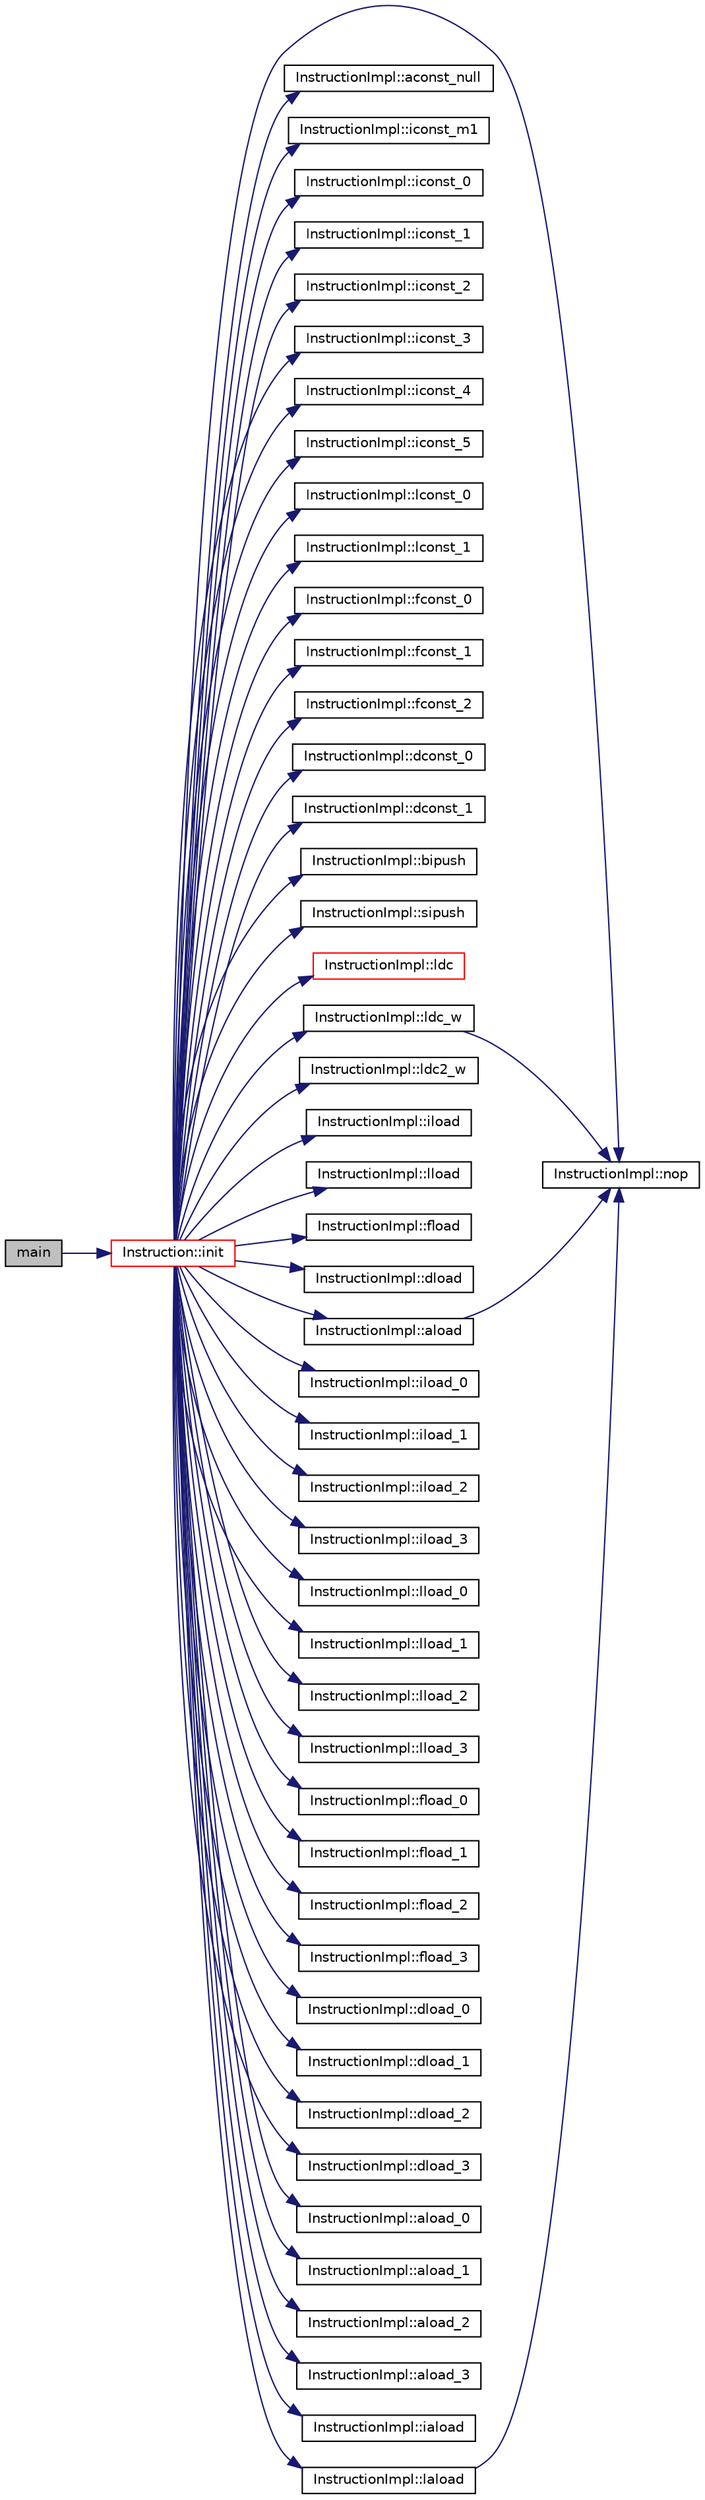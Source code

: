 digraph "main"
{
  edge [fontname="Helvetica",fontsize="10",labelfontname="Helvetica",labelfontsize="10"];
  node [fontname="Helvetica",fontsize="10",shape=record];
  rankdir="LR";
  Node1 [label="main",height=0.2,width=0.4,color="black", fillcolor="grey75", style="filled", fontcolor="black"];
  Node1 -> Node2 [color="midnightblue",fontsize="10",style="solid",fontname="Helvetica"];
  Node2 [label="Instruction::init",height=0.2,width=0.4,color="red", fillcolor="white", style="filled",URL="$class_instruction.html#a145a172552303c9cbd8a5856e31a701b"];
  Node2 -> Node3 [color="midnightblue",fontsize="10",style="solid",fontname="Helvetica"];
  Node3 [label="InstructionImpl::nop",height=0.2,width=0.4,color="black", fillcolor="white", style="filled",URL="$class_instruction_impl.html#a167bb8f230879fe6470318755fa3bcc9"];
  Node2 -> Node4 [color="midnightblue",fontsize="10",style="solid",fontname="Helvetica"];
  Node4 [label="InstructionImpl::aconst_null",height=0.2,width=0.4,color="black", fillcolor="white", style="filled",URL="$class_instruction_impl.html#a9f1d9c6c5641f592c37652c38e47751d"];
  Node2 -> Node5 [color="midnightblue",fontsize="10",style="solid",fontname="Helvetica"];
  Node5 [label="InstructionImpl::iconst_m1",height=0.2,width=0.4,color="black", fillcolor="white", style="filled",URL="$class_instruction_impl.html#ab36fd8503491518fcb80b92f7ee4003c"];
  Node2 -> Node6 [color="midnightblue",fontsize="10",style="solid",fontname="Helvetica"];
  Node6 [label="InstructionImpl::iconst_0",height=0.2,width=0.4,color="black", fillcolor="white", style="filled",URL="$class_instruction_impl.html#a51eaef20621f31549bd84147ad484e10"];
  Node2 -> Node7 [color="midnightblue",fontsize="10",style="solid",fontname="Helvetica"];
  Node7 [label="InstructionImpl::iconst_1",height=0.2,width=0.4,color="black", fillcolor="white", style="filled",URL="$class_instruction_impl.html#a78866e94cc43dba54dde53608cb18053"];
  Node2 -> Node8 [color="midnightblue",fontsize="10",style="solid",fontname="Helvetica"];
  Node8 [label="InstructionImpl::iconst_2",height=0.2,width=0.4,color="black", fillcolor="white", style="filled",URL="$class_instruction_impl.html#ae0e92a5c61dd98da5069d3ad1b03836b"];
  Node2 -> Node9 [color="midnightblue",fontsize="10",style="solid",fontname="Helvetica"];
  Node9 [label="InstructionImpl::iconst_3",height=0.2,width=0.4,color="black", fillcolor="white", style="filled",URL="$class_instruction_impl.html#ad19c769fa921833c202c1bce7ca84052"];
  Node2 -> Node10 [color="midnightblue",fontsize="10",style="solid",fontname="Helvetica"];
  Node10 [label="InstructionImpl::iconst_4",height=0.2,width=0.4,color="black", fillcolor="white", style="filled",URL="$class_instruction_impl.html#af530e67519244342f5e2700cc7f973ca"];
  Node2 -> Node11 [color="midnightblue",fontsize="10",style="solid",fontname="Helvetica"];
  Node11 [label="InstructionImpl::iconst_5",height=0.2,width=0.4,color="black", fillcolor="white", style="filled",URL="$class_instruction_impl.html#a2fa5a88bd16e98d38053a29d7472cd5e"];
  Node2 -> Node12 [color="midnightblue",fontsize="10",style="solid",fontname="Helvetica"];
  Node12 [label="InstructionImpl::lconst_0",height=0.2,width=0.4,color="black", fillcolor="white", style="filled",URL="$class_instruction_impl.html#a25630250f742a62db314bb14d57a1ca5"];
  Node2 -> Node13 [color="midnightblue",fontsize="10",style="solid",fontname="Helvetica"];
  Node13 [label="InstructionImpl::lconst_1",height=0.2,width=0.4,color="black", fillcolor="white", style="filled",URL="$class_instruction_impl.html#ab11e89546eecf872121a0e01001ed568"];
  Node2 -> Node14 [color="midnightblue",fontsize="10",style="solid",fontname="Helvetica"];
  Node14 [label="InstructionImpl::fconst_0",height=0.2,width=0.4,color="black", fillcolor="white", style="filled",URL="$class_instruction_impl.html#adc02f968c70b7a744c149c77fa409b30"];
  Node2 -> Node15 [color="midnightblue",fontsize="10",style="solid",fontname="Helvetica"];
  Node15 [label="InstructionImpl::fconst_1",height=0.2,width=0.4,color="black", fillcolor="white", style="filled",URL="$class_instruction_impl.html#a5f45236f5b87f0669b8deb0c42d3a224"];
  Node2 -> Node16 [color="midnightblue",fontsize="10",style="solid",fontname="Helvetica"];
  Node16 [label="InstructionImpl::fconst_2",height=0.2,width=0.4,color="black", fillcolor="white", style="filled",URL="$class_instruction_impl.html#a9a4ec1862322d0cdc900b5855dc9b37d"];
  Node2 -> Node17 [color="midnightblue",fontsize="10",style="solid",fontname="Helvetica"];
  Node17 [label="InstructionImpl::dconst_0",height=0.2,width=0.4,color="black", fillcolor="white", style="filled",URL="$class_instruction_impl.html#a696c0a12c12c3758719922f01358b070"];
  Node2 -> Node18 [color="midnightblue",fontsize="10",style="solid",fontname="Helvetica"];
  Node18 [label="InstructionImpl::dconst_1",height=0.2,width=0.4,color="black", fillcolor="white", style="filled",URL="$class_instruction_impl.html#a784752ba695c693cbee61fe18fbb61e8"];
  Node2 -> Node19 [color="midnightblue",fontsize="10",style="solid",fontname="Helvetica"];
  Node19 [label="InstructionImpl::bipush",height=0.2,width=0.4,color="black", fillcolor="white", style="filled",URL="$class_instruction_impl.html#a6d7ad21c1f766cddf753872f728a5532"];
  Node2 -> Node20 [color="midnightblue",fontsize="10",style="solid",fontname="Helvetica"];
  Node20 [label="InstructionImpl::sipush",height=0.2,width=0.4,color="black", fillcolor="white", style="filled",URL="$class_instruction_impl.html#a2c6934de13ab206f1ec5c87595f63c32"];
  Node2 -> Node21 [color="midnightblue",fontsize="10",style="solid",fontname="Helvetica"];
  Node21 [label="InstructionImpl::ldc",height=0.2,width=0.4,color="red", fillcolor="white", style="filled",URL="$class_instruction_impl.html#ade3ec2b9168ba2026599db6136e60d91"];
  Node2 -> Node22 [color="midnightblue",fontsize="10",style="solid",fontname="Helvetica"];
  Node22 [label="InstructionImpl::ldc_w",height=0.2,width=0.4,color="black", fillcolor="white", style="filled",URL="$class_instruction_impl.html#aeece337499bb42defdd5e3406c6f7d91"];
  Node22 -> Node3 [color="midnightblue",fontsize="10",style="solid",fontname="Helvetica"];
  Node2 -> Node23 [color="midnightblue",fontsize="10",style="solid",fontname="Helvetica"];
  Node23 [label="InstructionImpl::ldc2_w",height=0.2,width=0.4,color="black", fillcolor="white", style="filled",URL="$class_instruction_impl.html#aa5f6887f392b6882d3786b8930c26d89"];
  Node2 -> Node24 [color="midnightblue",fontsize="10",style="solid",fontname="Helvetica"];
  Node24 [label="InstructionImpl::iload",height=0.2,width=0.4,color="black", fillcolor="white", style="filled",URL="$class_instruction_impl.html#aa2f51d824f0c32bfa73babc0fdd50384"];
  Node2 -> Node25 [color="midnightblue",fontsize="10",style="solid",fontname="Helvetica"];
  Node25 [label="InstructionImpl::lload",height=0.2,width=0.4,color="black", fillcolor="white", style="filled",URL="$class_instruction_impl.html#af9943aa1936eea33c3b485beff0a0d47"];
  Node2 -> Node26 [color="midnightblue",fontsize="10",style="solid",fontname="Helvetica"];
  Node26 [label="InstructionImpl::fload",height=0.2,width=0.4,color="black", fillcolor="white", style="filled",URL="$class_instruction_impl.html#abbca347cb9b0f021641b5357335e3853"];
  Node2 -> Node27 [color="midnightblue",fontsize="10",style="solid",fontname="Helvetica"];
  Node27 [label="InstructionImpl::dload",height=0.2,width=0.4,color="black", fillcolor="white", style="filled",URL="$class_instruction_impl.html#a1edb8bbe0765bd8ee3c8d6ff9cb16d8c"];
  Node2 -> Node28 [color="midnightblue",fontsize="10",style="solid",fontname="Helvetica"];
  Node28 [label="InstructionImpl::aload",height=0.2,width=0.4,color="black", fillcolor="white", style="filled",URL="$class_instruction_impl.html#acaf8450ee2d7ac32332ffc780d6d3fc2"];
  Node28 -> Node3 [color="midnightblue",fontsize="10",style="solid",fontname="Helvetica"];
  Node2 -> Node29 [color="midnightblue",fontsize="10",style="solid",fontname="Helvetica"];
  Node29 [label="InstructionImpl::iload_0",height=0.2,width=0.4,color="black", fillcolor="white", style="filled",URL="$class_instruction_impl.html#adea38c5f54c7ade26205d7d141eb1048"];
  Node2 -> Node30 [color="midnightblue",fontsize="10",style="solid",fontname="Helvetica"];
  Node30 [label="InstructionImpl::iload_1",height=0.2,width=0.4,color="black", fillcolor="white", style="filled",URL="$class_instruction_impl.html#a42f0e57938988a4058b4c74ba80b8c74"];
  Node2 -> Node31 [color="midnightblue",fontsize="10",style="solid",fontname="Helvetica"];
  Node31 [label="InstructionImpl::iload_2",height=0.2,width=0.4,color="black", fillcolor="white", style="filled",URL="$class_instruction_impl.html#a30c976088ff52adde499764173f72369"];
  Node2 -> Node32 [color="midnightblue",fontsize="10",style="solid",fontname="Helvetica"];
  Node32 [label="InstructionImpl::iload_3",height=0.2,width=0.4,color="black", fillcolor="white", style="filled",URL="$class_instruction_impl.html#a489974853597b8edb6e33e97640cc127"];
  Node2 -> Node33 [color="midnightblue",fontsize="10",style="solid",fontname="Helvetica"];
  Node33 [label="InstructionImpl::lload_0",height=0.2,width=0.4,color="black", fillcolor="white", style="filled",URL="$class_instruction_impl.html#a156698ed78d3a9884687468011c03483"];
  Node2 -> Node34 [color="midnightblue",fontsize="10",style="solid",fontname="Helvetica"];
  Node34 [label="InstructionImpl::lload_1",height=0.2,width=0.4,color="black", fillcolor="white", style="filled",URL="$class_instruction_impl.html#af5fd7b5e53a334678a73cc7ab25c1224"];
  Node2 -> Node35 [color="midnightblue",fontsize="10",style="solid",fontname="Helvetica"];
  Node35 [label="InstructionImpl::lload_2",height=0.2,width=0.4,color="black", fillcolor="white", style="filled",URL="$class_instruction_impl.html#a8db010030123db37e9d7c394d4e45f74"];
  Node2 -> Node36 [color="midnightblue",fontsize="10",style="solid",fontname="Helvetica"];
  Node36 [label="InstructionImpl::lload_3",height=0.2,width=0.4,color="black", fillcolor="white", style="filled",URL="$class_instruction_impl.html#ab86040544e0846841c1be9bca04d29f7"];
  Node2 -> Node37 [color="midnightblue",fontsize="10",style="solid",fontname="Helvetica"];
  Node37 [label="InstructionImpl::fload_0",height=0.2,width=0.4,color="black", fillcolor="white", style="filled",URL="$class_instruction_impl.html#ad207667ed60ada69001332f601f0e363"];
  Node2 -> Node38 [color="midnightblue",fontsize="10",style="solid",fontname="Helvetica"];
  Node38 [label="InstructionImpl::fload_1",height=0.2,width=0.4,color="black", fillcolor="white", style="filled",URL="$class_instruction_impl.html#ac9e63334d91bc0fa4f75fd682e1c9e0c"];
  Node2 -> Node39 [color="midnightblue",fontsize="10",style="solid",fontname="Helvetica"];
  Node39 [label="InstructionImpl::fload_2",height=0.2,width=0.4,color="black", fillcolor="white", style="filled",URL="$class_instruction_impl.html#ac37e26a21d3f2660a14c5ddd62ba6b4e"];
  Node2 -> Node40 [color="midnightblue",fontsize="10",style="solid",fontname="Helvetica"];
  Node40 [label="InstructionImpl::fload_3",height=0.2,width=0.4,color="black", fillcolor="white", style="filled",URL="$class_instruction_impl.html#a559d32105a7d3de553c94fbc81c56582"];
  Node2 -> Node41 [color="midnightblue",fontsize="10",style="solid",fontname="Helvetica"];
  Node41 [label="InstructionImpl::dload_0",height=0.2,width=0.4,color="black", fillcolor="white", style="filled",URL="$class_instruction_impl.html#ab985bf403ff92d0d95b72cbda7385908"];
  Node2 -> Node42 [color="midnightblue",fontsize="10",style="solid",fontname="Helvetica"];
  Node42 [label="InstructionImpl::dload_1",height=0.2,width=0.4,color="black", fillcolor="white", style="filled",URL="$class_instruction_impl.html#a19ed4af0c3c1c994605b36af9d615166"];
  Node2 -> Node43 [color="midnightblue",fontsize="10",style="solid",fontname="Helvetica"];
  Node43 [label="InstructionImpl::dload_2",height=0.2,width=0.4,color="black", fillcolor="white", style="filled",URL="$class_instruction_impl.html#a0be8b8aa6b50b99ba118e8a3f03e15df"];
  Node2 -> Node44 [color="midnightblue",fontsize="10",style="solid",fontname="Helvetica"];
  Node44 [label="InstructionImpl::dload_3",height=0.2,width=0.4,color="black", fillcolor="white", style="filled",URL="$class_instruction_impl.html#abe1a1b55ce20077c8cfb3bb7ac408d18"];
  Node2 -> Node45 [color="midnightblue",fontsize="10",style="solid",fontname="Helvetica"];
  Node45 [label="InstructionImpl::aload_0",height=0.2,width=0.4,color="black", fillcolor="white", style="filled",URL="$class_instruction_impl.html#a1c4efccd5cd7286ec5f091ac75281a97"];
  Node2 -> Node46 [color="midnightblue",fontsize="10",style="solid",fontname="Helvetica"];
  Node46 [label="InstructionImpl::aload_1",height=0.2,width=0.4,color="black", fillcolor="white", style="filled",URL="$class_instruction_impl.html#ae6fe2f4e86ce362133b9fcf5d0a87066"];
  Node2 -> Node47 [color="midnightblue",fontsize="10",style="solid",fontname="Helvetica"];
  Node47 [label="InstructionImpl::aload_2",height=0.2,width=0.4,color="black", fillcolor="white", style="filled",URL="$class_instruction_impl.html#a3879a6b11d8c8a65d720ae342310d82f"];
  Node2 -> Node48 [color="midnightblue",fontsize="10",style="solid",fontname="Helvetica"];
  Node48 [label="InstructionImpl::aload_3",height=0.2,width=0.4,color="black", fillcolor="white", style="filled",URL="$class_instruction_impl.html#ae9fd9c8b44b618bba0426eae10b14082"];
  Node2 -> Node49 [color="midnightblue",fontsize="10",style="solid",fontname="Helvetica"];
  Node49 [label="InstructionImpl::iaload",height=0.2,width=0.4,color="black", fillcolor="white", style="filled",URL="$class_instruction_impl.html#a23407267ca6c24df4b2138e5a5b40788"];
  Node2 -> Node50 [color="midnightblue",fontsize="10",style="solid",fontname="Helvetica"];
  Node50 [label="InstructionImpl::laload",height=0.2,width=0.4,color="black", fillcolor="white", style="filled",URL="$class_instruction_impl.html#a72b5f96fcf66463bedb4a1ccc3e5cedc"];
  Node50 -> Node3 [color="midnightblue",fontsize="10",style="solid",fontname="Helvetica"];
}
